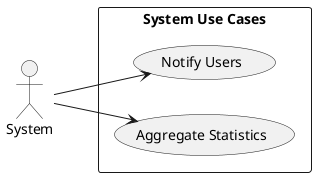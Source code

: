 @startuml SystemUseCaseDiagram

left to right direction

' Define actor
actor System

' Group use cases in a box
rectangle "System Use Cases" {
  usecase "Notify Users" as UC19
  usecase "Aggregate Statistics" as UC20
}

' Relationships for System
System --> UC19
System --> UC20

@enduml
